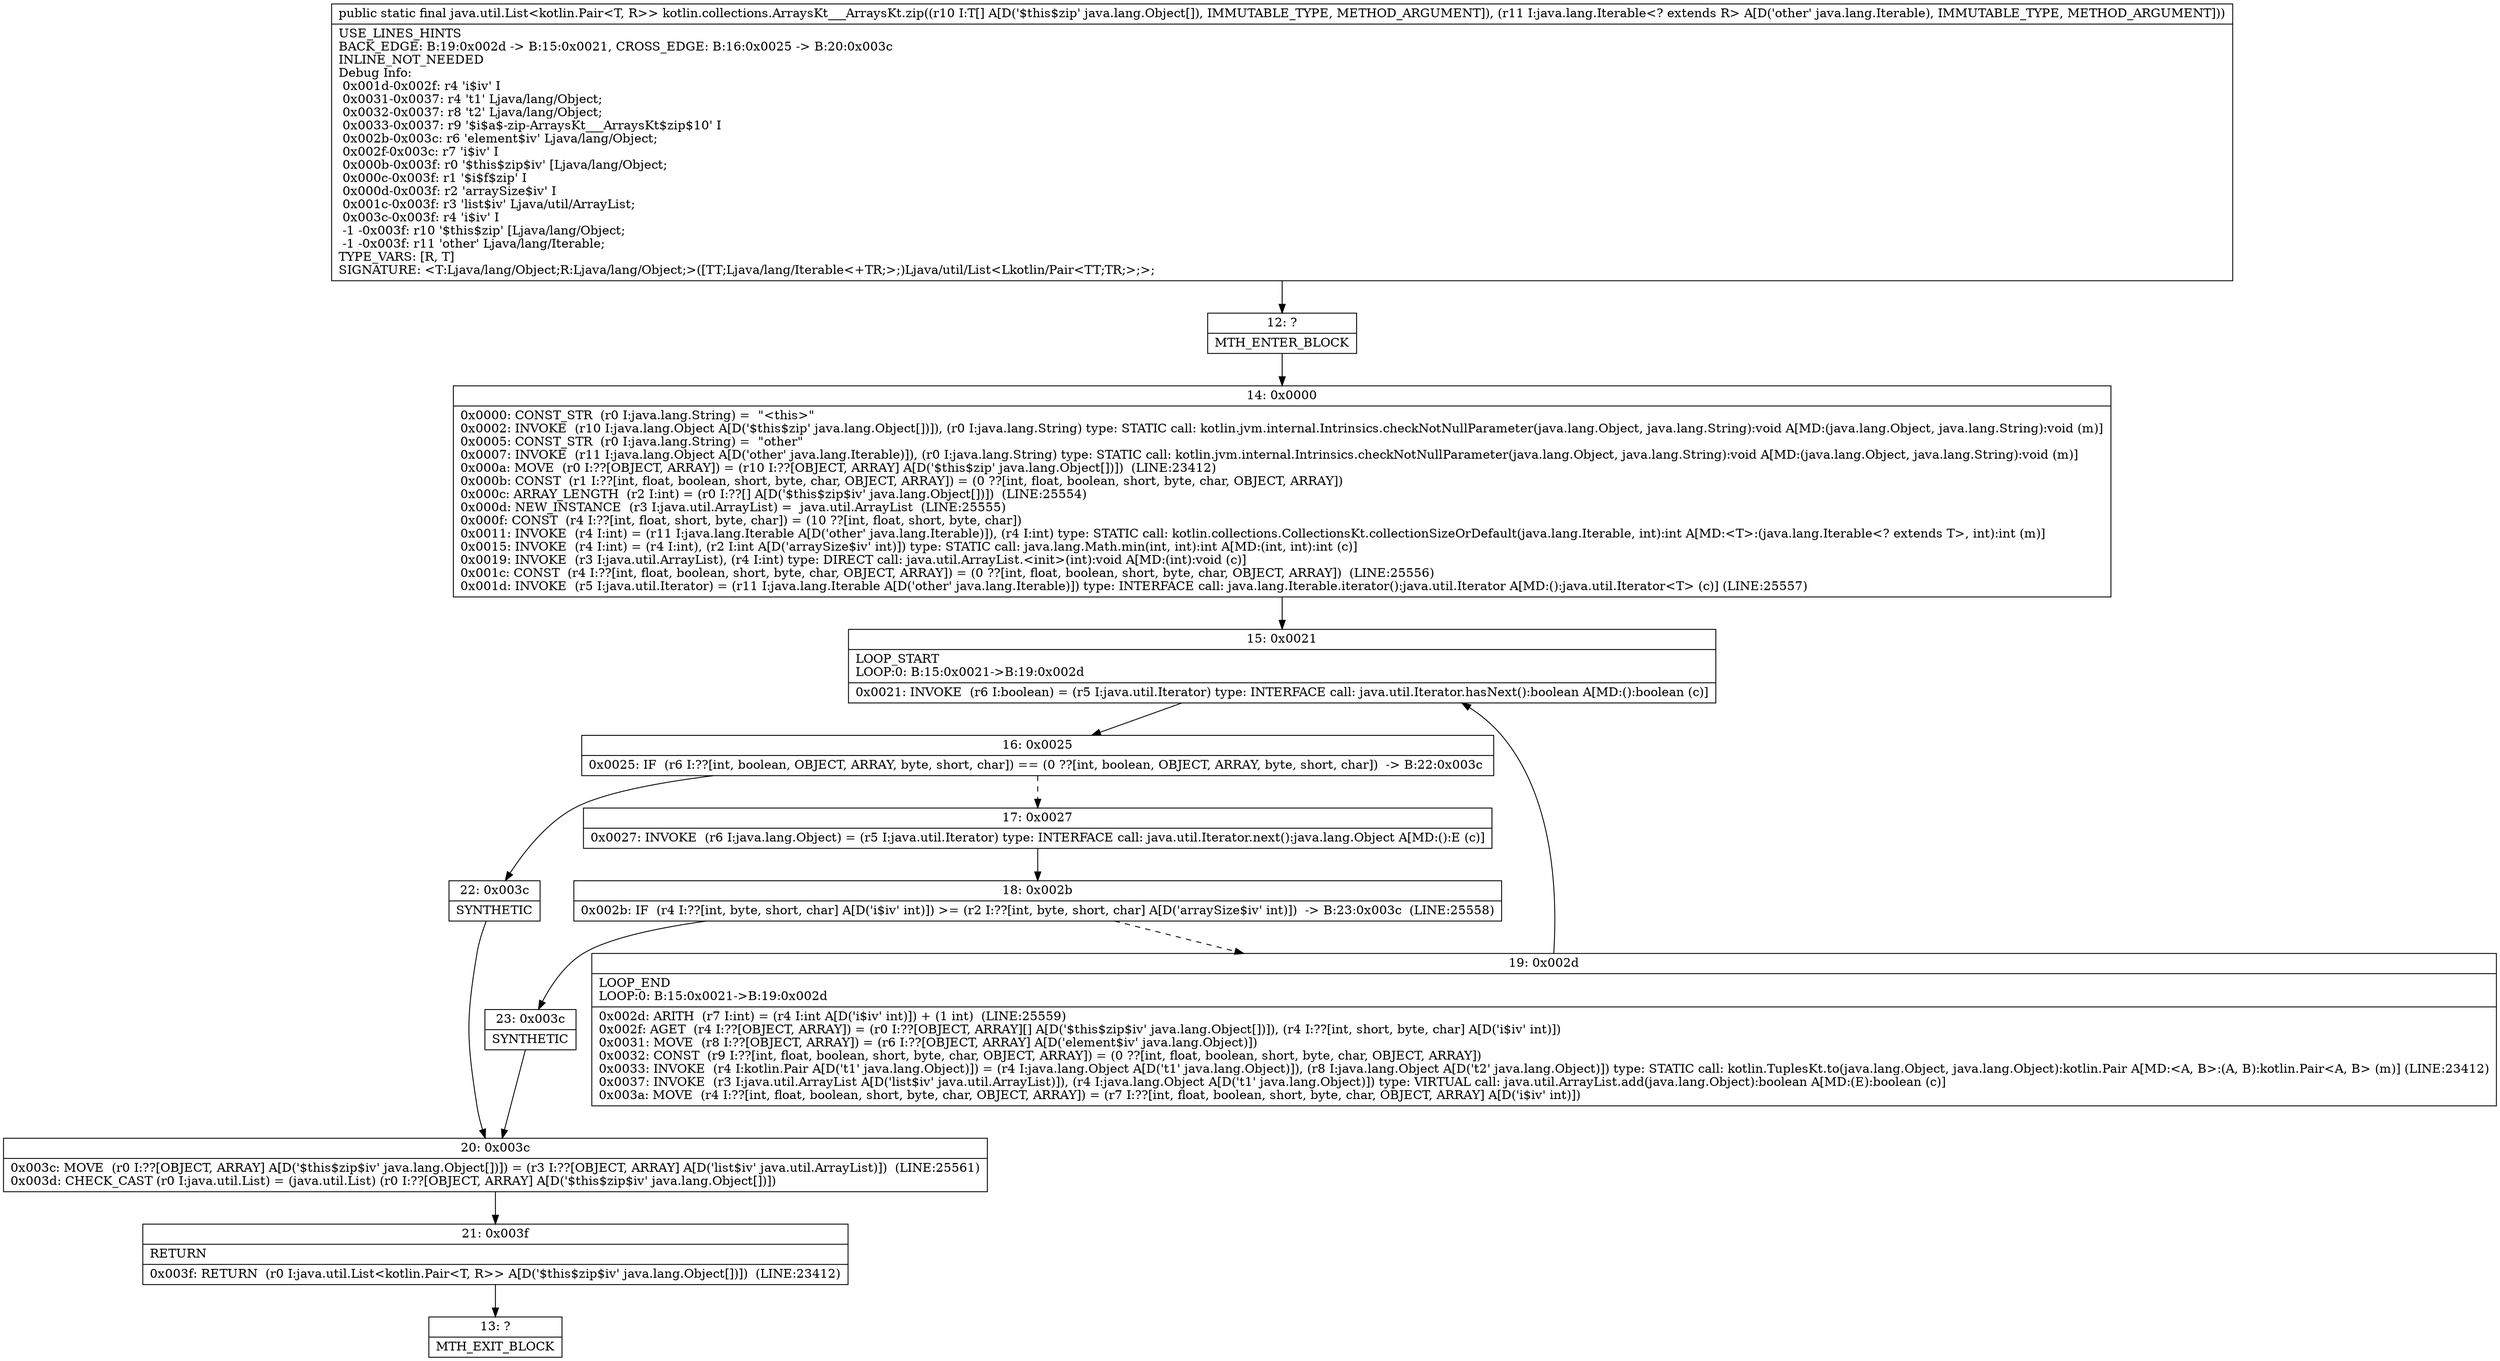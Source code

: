 digraph "CFG forkotlin.collections.ArraysKt___ArraysKt.zip([Ljava\/lang\/Object;Ljava\/lang\/Iterable;)Ljava\/util\/List;" {
Node_12 [shape=record,label="{12\:\ ?|MTH_ENTER_BLOCK\l}"];
Node_14 [shape=record,label="{14\:\ 0x0000|0x0000: CONST_STR  (r0 I:java.lang.String) =  \"\<this\>\" \l0x0002: INVOKE  (r10 I:java.lang.Object A[D('$this$zip' java.lang.Object[])]), (r0 I:java.lang.String) type: STATIC call: kotlin.jvm.internal.Intrinsics.checkNotNullParameter(java.lang.Object, java.lang.String):void A[MD:(java.lang.Object, java.lang.String):void (m)]\l0x0005: CONST_STR  (r0 I:java.lang.String) =  \"other\" \l0x0007: INVOKE  (r11 I:java.lang.Object A[D('other' java.lang.Iterable)]), (r0 I:java.lang.String) type: STATIC call: kotlin.jvm.internal.Intrinsics.checkNotNullParameter(java.lang.Object, java.lang.String):void A[MD:(java.lang.Object, java.lang.String):void (m)]\l0x000a: MOVE  (r0 I:??[OBJECT, ARRAY]) = (r10 I:??[OBJECT, ARRAY] A[D('$this$zip' java.lang.Object[])])  (LINE:23412)\l0x000b: CONST  (r1 I:??[int, float, boolean, short, byte, char, OBJECT, ARRAY]) = (0 ??[int, float, boolean, short, byte, char, OBJECT, ARRAY]) \l0x000c: ARRAY_LENGTH  (r2 I:int) = (r0 I:??[] A[D('$this$zip$iv' java.lang.Object[])])  (LINE:25554)\l0x000d: NEW_INSTANCE  (r3 I:java.util.ArrayList) =  java.util.ArrayList  (LINE:25555)\l0x000f: CONST  (r4 I:??[int, float, short, byte, char]) = (10 ??[int, float, short, byte, char]) \l0x0011: INVOKE  (r4 I:int) = (r11 I:java.lang.Iterable A[D('other' java.lang.Iterable)]), (r4 I:int) type: STATIC call: kotlin.collections.CollectionsKt.collectionSizeOrDefault(java.lang.Iterable, int):int A[MD:\<T\>:(java.lang.Iterable\<? extends T\>, int):int (m)]\l0x0015: INVOKE  (r4 I:int) = (r4 I:int), (r2 I:int A[D('arraySize$iv' int)]) type: STATIC call: java.lang.Math.min(int, int):int A[MD:(int, int):int (c)]\l0x0019: INVOKE  (r3 I:java.util.ArrayList), (r4 I:int) type: DIRECT call: java.util.ArrayList.\<init\>(int):void A[MD:(int):void (c)]\l0x001c: CONST  (r4 I:??[int, float, boolean, short, byte, char, OBJECT, ARRAY]) = (0 ??[int, float, boolean, short, byte, char, OBJECT, ARRAY])  (LINE:25556)\l0x001d: INVOKE  (r5 I:java.util.Iterator) = (r11 I:java.lang.Iterable A[D('other' java.lang.Iterable)]) type: INTERFACE call: java.lang.Iterable.iterator():java.util.Iterator A[MD:():java.util.Iterator\<T\> (c)] (LINE:25557)\l}"];
Node_15 [shape=record,label="{15\:\ 0x0021|LOOP_START\lLOOP:0: B:15:0x0021\-\>B:19:0x002d\l|0x0021: INVOKE  (r6 I:boolean) = (r5 I:java.util.Iterator) type: INTERFACE call: java.util.Iterator.hasNext():boolean A[MD:():boolean (c)]\l}"];
Node_16 [shape=record,label="{16\:\ 0x0025|0x0025: IF  (r6 I:??[int, boolean, OBJECT, ARRAY, byte, short, char]) == (0 ??[int, boolean, OBJECT, ARRAY, byte, short, char])  \-\> B:22:0x003c \l}"];
Node_17 [shape=record,label="{17\:\ 0x0027|0x0027: INVOKE  (r6 I:java.lang.Object) = (r5 I:java.util.Iterator) type: INTERFACE call: java.util.Iterator.next():java.lang.Object A[MD:():E (c)]\l}"];
Node_18 [shape=record,label="{18\:\ 0x002b|0x002b: IF  (r4 I:??[int, byte, short, char] A[D('i$iv' int)]) \>= (r2 I:??[int, byte, short, char] A[D('arraySize$iv' int)])  \-\> B:23:0x003c  (LINE:25558)\l}"];
Node_19 [shape=record,label="{19\:\ 0x002d|LOOP_END\lLOOP:0: B:15:0x0021\-\>B:19:0x002d\l|0x002d: ARITH  (r7 I:int) = (r4 I:int A[D('i$iv' int)]) + (1 int)  (LINE:25559)\l0x002f: AGET  (r4 I:??[OBJECT, ARRAY]) = (r0 I:??[OBJECT, ARRAY][] A[D('$this$zip$iv' java.lang.Object[])]), (r4 I:??[int, short, byte, char] A[D('i$iv' int)]) \l0x0031: MOVE  (r8 I:??[OBJECT, ARRAY]) = (r6 I:??[OBJECT, ARRAY] A[D('element$iv' java.lang.Object)]) \l0x0032: CONST  (r9 I:??[int, float, boolean, short, byte, char, OBJECT, ARRAY]) = (0 ??[int, float, boolean, short, byte, char, OBJECT, ARRAY]) \l0x0033: INVOKE  (r4 I:kotlin.Pair A[D('t1' java.lang.Object)]) = (r4 I:java.lang.Object A[D('t1' java.lang.Object)]), (r8 I:java.lang.Object A[D('t2' java.lang.Object)]) type: STATIC call: kotlin.TuplesKt.to(java.lang.Object, java.lang.Object):kotlin.Pair A[MD:\<A, B\>:(A, B):kotlin.Pair\<A, B\> (m)] (LINE:23412)\l0x0037: INVOKE  (r3 I:java.util.ArrayList A[D('list$iv' java.util.ArrayList)]), (r4 I:java.lang.Object A[D('t1' java.lang.Object)]) type: VIRTUAL call: java.util.ArrayList.add(java.lang.Object):boolean A[MD:(E):boolean (c)]\l0x003a: MOVE  (r4 I:??[int, float, boolean, short, byte, char, OBJECT, ARRAY]) = (r7 I:??[int, float, boolean, short, byte, char, OBJECT, ARRAY] A[D('i$iv' int)]) \l}"];
Node_23 [shape=record,label="{23\:\ 0x003c|SYNTHETIC\l}"];
Node_20 [shape=record,label="{20\:\ 0x003c|0x003c: MOVE  (r0 I:??[OBJECT, ARRAY] A[D('$this$zip$iv' java.lang.Object[])]) = (r3 I:??[OBJECT, ARRAY] A[D('list$iv' java.util.ArrayList)])  (LINE:25561)\l0x003d: CHECK_CAST (r0 I:java.util.List) = (java.util.List) (r0 I:??[OBJECT, ARRAY] A[D('$this$zip$iv' java.lang.Object[])]) \l}"];
Node_21 [shape=record,label="{21\:\ 0x003f|RETURN\l|0x003f: RETURN  (r0 I:java.util.List\<kotlin.Pair\<T, R\>\> A[D('$this$zip$iv' java.lang.Object[])])  (LINE:23412)\l}"];
Node_13 [shape=record,label="{13\:\ ?|MTH_EXIT_BLOCK\l}"];
Node_22 [shape=record,label="{22\:\ 0x003c|SYNTHETIC\l}"];
MethodNode[shape=record,label="{public static final java.util.List\<kotlin.Pair\<T, R\>\> kotlin.collections.ArraysKt___ArraysKt.zip((r10 I:T[] A[D('$this$zip' java.lang.Object[]), IMMUTABLE_TYPE, METHOD_ARGUMENT]), (r11 I:java.lang.Iterable\<? extends R\> A[D('other' java.lang.Iterable), IMMUTABLE_TYPE, METHOD_ARGUMENT]))  | USE_LINES_HINTS\lBACK_EDGE: B:19:0x002d \-\> B:15:0x0021, CROSS_EDGE: B:16:0x0025 \-\> B:20:0x003c\lINLINE_NOT_NEEDED\lDebug Info:\l  0x001d\-0x002f: r4 'i$iv' I\l  0x0031\-0x0037: r4 't1' Ljava\/lang\/Object;\l  0x0032\-0x0037: r8 't2' Ljava\/lang\/Object;\l  0x0033\-0x0037: r9 '$i$a$\-zip\-ArraysKt___ArraysKt$zip$10' I\l  0x002b\-0x003c: r6 'element$iv' Ljava\/lang\/Object;\l  0x002f\-0x003c: r7 'i$iv' I\l  0x000b\-0x003f: r0 '$this$zip$iv' [Ljava\/lang\/Object;\l  0x000c\-0x003f: r1 '$i$f$zip' I\l  0x000d\-0x003f: r2 'arraySize$iv' I\l  0x001c\-0x003f: r3 'list$iv' Ljava\/util\/ArrayList;\l  0x003c\-0x003f: r4 'i$iv' I\l  \-1 \-0x003f: r10 '$this$zip' [Ljava\/lang\/Object;\l  \-1 \-0x003f: r11 'other' Ljava\/lang\/Iterable;\lTYPE_VARS: [R, T]\lSIGNATURE: \<T:Ljava\/lang\/Object;R:Ljava\/lang\/Object;\>([TT;Ljava\/lang\/Iterable\<+TR;\>;)Ljava\/util\/List\<Lkotlin\/Pair\<TT;TR;\>;\>;\l}"];
MethodNode -> Node_12;Node_12 -> Node_14;
Node_14 -> Node_15;
Node_15 -> Node_16;
Node_16 -> Node_17[style=dashed];
Node_16 -> Node_22;
Node_17 -> Node_18;
Node_18 -> Node_19[style=dashed];
Node_18 -> Node_23;
Node_19 -> Node_15;
Node_23 -> Node_20;
Node_20 -> Node_21;
Node_21 -> Node_13;
Node_22 -> Node_20;
}


